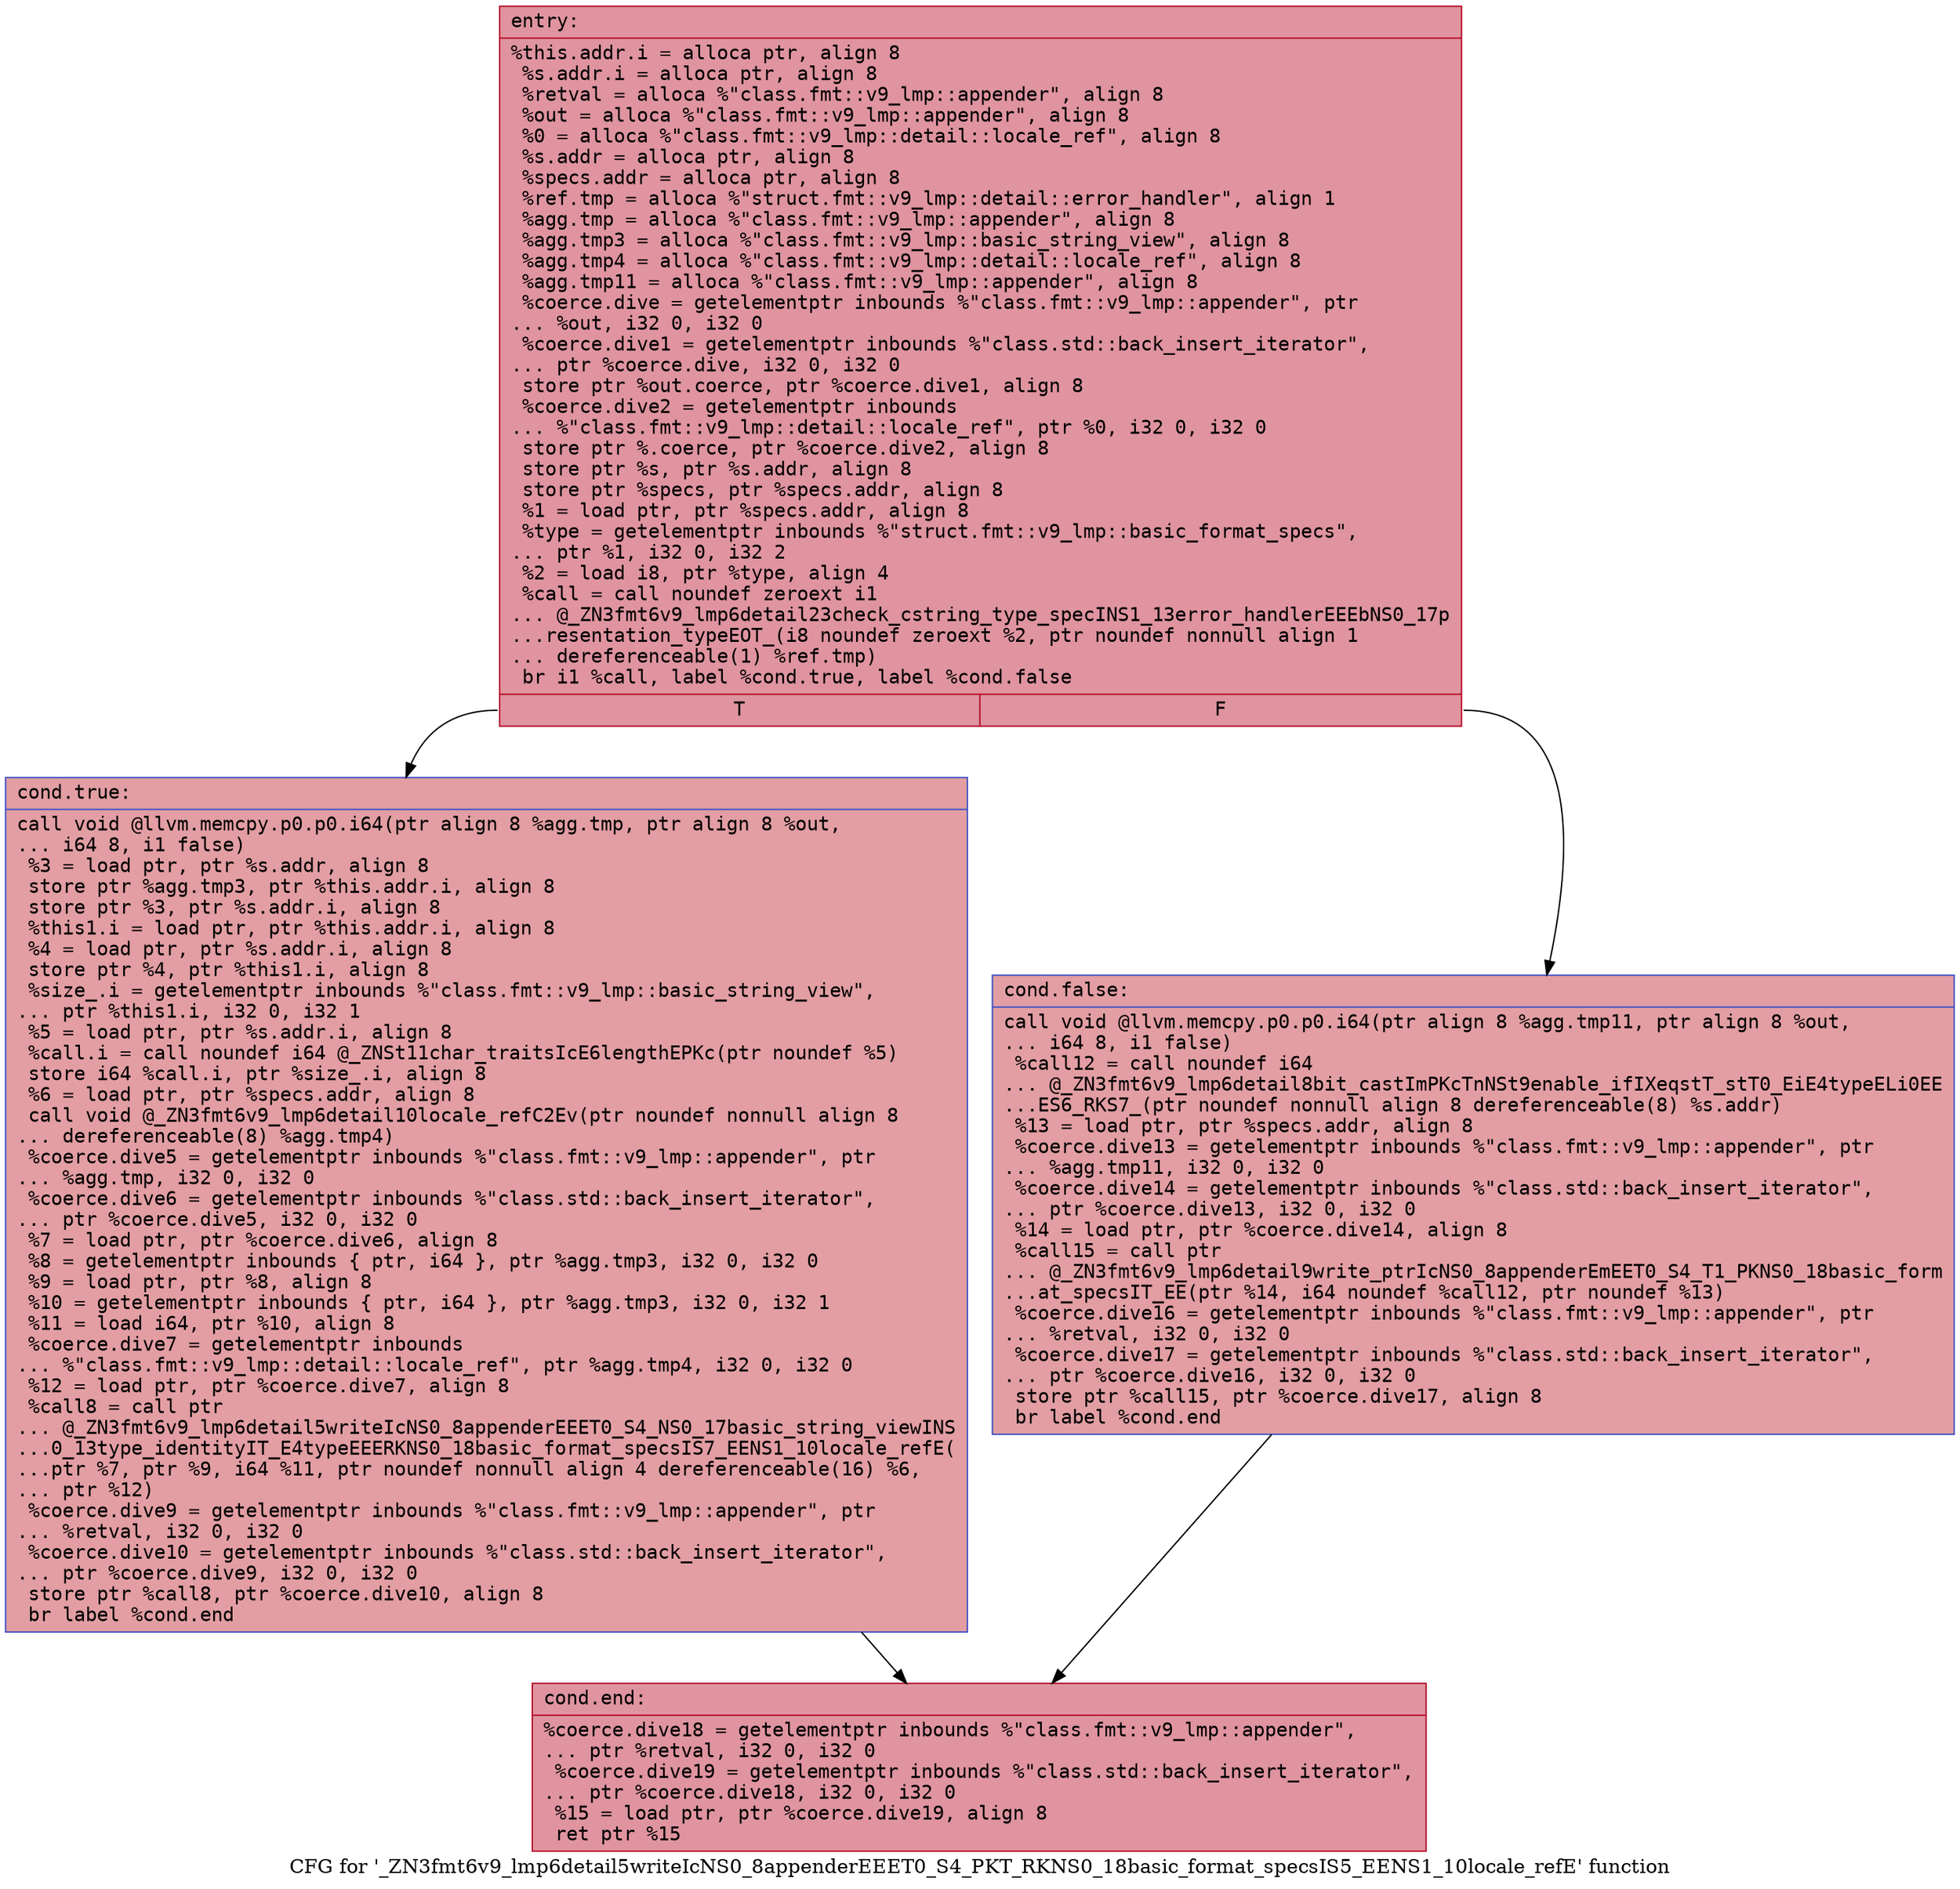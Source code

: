 digraph "CFG for '_ZN3fmt6v9_lmp6detail5writeIcNS0_8appenderEEET0_S4_PKT_RKNS0_18basic_format_specsIS5_EENS1_10locale_refE' function" {
	label="CFG for '_ZN3fmt6v9_lmp6detail5writeIcNS0_8appenderEEET0_S4_PKT_RKNS0_18basic_format_specsIS5_EENS1_10locale_refE' function";

	Node0x55fec36ac4e0 [shape=record,color="#b70d28ff", style=filled, fillcolor="#b70d2870" fontname="Courier",label="{entry:\l|  %this.addr.i = alloca ptr, align 8\l  %s.addr.i = alloca ptr, align 8\l  %retval = alloca %\"class.fmt::v9_lmp::appender\", align 8\l  %out = alloca %\"class.fmt::v9_lmp::appender\", align 8\l  %0 = alloca %\"class.fmt::v9_lmp::detail::locale_ref\", align 8\l  %s.addr = alloca ptr, align 8\l  %specs.addr = alloca ptr, align 8\l  %ref.tmp = alloca %\"struct.fmt::v9_lmp::detail::error_handler\", align 1\l  %agg.tmp = alloca %\"class.fmt::v9_lmp::appender\", align 8\l  %agg.tmp3 = alloca %\"class.fmt::v9_lmp::basic_string_view\", align 8\l  %agg.tmp4 = alloca %\"class.fmt::v9_lmp::detail::locale_ref\", align 8\l  %agg.tmp11 = alloca %\"class.fmt::v9_lmp::appender\", align 8\l  %coerce.dive = getelementptr inbounds %\"class.fmt::v9_lmp::appender\", ptr\l... %out, i32 0, i32 0\l  %coerce.dive1 = getelementptr inbounds %\"class.std::back_insert_iterator\",\l... ptr %coerce.dive, i32 0, i32 0\l  store ptr %out.coerce, ptr %coerce.dive1, align 8\l  %coerce.dive2 = getelementptr inbounds\l... %\"class.fmt::v9_lmp::detail::locale_ref\", ptr %0, i32 0, i32 0\l  store ptr %.coerce, ptr %coerce.dive2, align 8\l  store ptr %s, ptr %s.addr, align 8\l  store ptr %specs, ptr %specs.addr, align 8\l  %1 = load ptr, ptr %specs.addr, align 8\l  %type = getelementptr inbounds %\"struct.fmt::v9_lmp::basic_format_specs\",\l... ptr %1, i32 0, i32 2\l  %2 = load i8, ptr %type, align 4\l  %call = call noundef zeroext i1\l... @_ZN3fmt6v9_lmp6detail23check_cstring_type_specINS1_13error_handlerEEEbNS0_17p\l...resentation_typeEOT_(i8 noundef zeroext %2, ptr noundef nonnull align 1\l... dereferenceable(1) %ref.tmp)\l  br i1 %call, label %cond.true, label %cond.false\l|{<s0>T|<s1>F}}"];
	Node0x55fec36ac4e0:s0 -> Node0x55fec36ad640[tooltip="entry -> cond.true\nProbability 50.00%" ];
	Node0x55fec36ac4e0:s1 -> Node0x55fec36ad6c0[tooltip="entry -> cond.false\nProbability 50.00%" ];
	Node0x55fec36ad640 [shape=record,color="#3d50c3ff", style=filled, fillcolor="#be242e70" fontname="Courier",label="{cond.true:\l|  call void @llvm.memcpy.p0.p0.i64(ptr align 8 %agg.tmp, ptr align 8 %out,\l... i64 8, i1 false)\l  %3 = load ptr, ptr %s.addr, align 8\l  store ptr %agg.tmp3, ptr %this.addr.i, align 8\l  store ptr %3, ptr %s.addr.i, align 8\l  %this1.i = load ptr, ptr %this.addr.i, align 8\l  %4 = load ptr, ptr %s.addr.i, align 8\l  store ptr %4, ptr %this1.i, align 8\l  %size_.i = getelementptr inbounds %\"class.fmt::v9_lmp::basic_string_view\",\l... ptr %this1.i, i32 0, i32 1\l  %5 = load ptr, ptr %s.addr.i, align 8\l  %call.i = call noundef i64 @_ZNSt11char_traitsIcE6lengthEPKc(ptr noundef %5)\l  store i64 %call.i, ptr %size_.i, align 8\l  %6 = load ptr, ptr %specs.addr, align 8\l  call void @_ZN3fmt6v9_lmp6detail10locale_refC2Ev(ptr noundef nonnull align 8\l... dereferenceable(8) %agg.tmp4)\l  %coerce.dive5 = getelementptr inbounds %\"class.fmt::v9_lmp::appender\", ptr\l... %agg.tmp, i32 0, i32 0\l  %coerce.dive6 = getelementptr inbounds %\"class.std::back_insert_iterator\",\l... ptr %coerce.dive5, i32 0, i32 0\l  %7 = load ptr, ptr %coerce.dive6, align 8\l  %8 = getelementptr inbounds \{ ptr, i64 \}, ptr %agg.tmp3, i32 0, i32 0\l  %9 = load ptr, ptr %8, align 8\l  %10 = getelementptr inbounds \{ ptr, i64 \}, ptr %agg.tmp3, i32 0, i32 1\l  %11 = load i64, ptr %10, align 8\l  %coerce.dive7 = getelementptr inbounds\l... %\"class.fmt::v9_lmp::detail::locale_ref\", ptr %agg.tmp4, i32 0, i32 0\l  %12 = load ptr, ptr %coerce.dive7, align 8\l  %call8 = call ptr\l... @_ZN3fmt6v9_lmp6detail5writeIcNS0_8appenderEEET0_S4_NS0_17basic_string_viewINS\l...0_13type_identityIT_E4typeEEERKNS0_18basic_format_specsIS7_EENS1_10locale_refE(\l...ptr %7, ptr %9, i64 %11, ptr noundef nonnull align 4 dereferenceable(16) %6,\l... ptr %12)\l  %coerce.dive9 = getelementptr inbounds %\"class.fmt::v9_lmp::appender\", ptr\l... %retval, i32 0, i32 0\l  %coerce.dive10 = getelementptr inbounds %\"class.std::back_insert_iterator\",\l... ptr %coerce.dive9, i32 0, i32 0\l  store ptr %call8, ptr %coerce.dive10, align 8\l  br label %cond.end\l}"];
	Node0x55fec36ad640 -> Node0x55fec36aee90[tooltip="cond.true -> cond.end\nProbability 100.00%" ];
	Node0x55fec36ad6c0 [shape=record,color="#3d50c3ff", style=filled, fillcolor="#be242e70" fontname="Courier",label="{cond.false:\l|  call void @llvm.memcpy.p0.p0.i64(ptr align 8 %agg.tmp11, ptr align 8 %out,\l... i64 8, i1 false)\l  %call12 = call noundef i64\l... @_ZN3fmt6v9_lmp6detail8bit_castImPKcTnNSt9enable_ifIXeqstT_stT0_EiE4typeELi0EE\l...ES6_RKS7_(ptr noundef nonnull align 8 dereferenceable(8) %s.addr)\l  %13 = load ptr, ptr %specs.addr, align 8\l  %coerce.dive13 = getelementptr inbounds %\"class.fmt::v9_lmp::appender\", ptr\l... %agg.tmp11, i32 0, i32 0\l  %coerce.dive14 = getelementptr inbounds %\"class.std::back_insert_iterator\",\l... ptr %coerce.dive13, i32 0, i32 0\l  %14 = load ptr, ptr %coerce.dive14, align 8\l  %call15 = call ptr\l... @_ZN3fmt6v9_lmp6detail9write_ptrIcNS0_8appenderEmEET0_S4_T1_PKNS0_18basic_form\l...at_specsIT_EE(ptr %14, i64 noundef %call12, ptr noundef %13)\l  %coerce.dive16 = getelementptr inbounds %\"class.fmt::v9_lmp::appender\", ptr\l... %retval, i32 0, i32 0\l  %coerce.dive17 = getelementptr inbounds %\"class.std::back_insert_iterator\",\l... ptr %coerce.dive16, i32 0, i32 0\l  store ptr %call15, ptr %coerce.dive17, align 8\l  br label %cond.end\l}"];
	Node0x55fec36ad6c0 -> Node0x55fec36aee90[tooltip="cond.false -> cond.end\nProbability 100.00%" ];
	Node0x55fec36aee90 [shape=record,color="#b70d28ff", style=filled, fillcolor="#b70d2870" fontname="Courier",label="{cond.end:\l|  %coerce.dive18 = getelementptr inbounds %\"class.fmt::v9_lmp::appender\",\l... ptr %retval, i32 0, i32 0\l  %coerce.dive19 = getelementptr inbounds %\"class.std::back_insert_iterator\",\l... ptr %coerce.dive18, i32 0, i32 0\l  %15 = load ptr, ptr %coerce.dive19, align 8\l  ret ptr %15\l}"];
}
